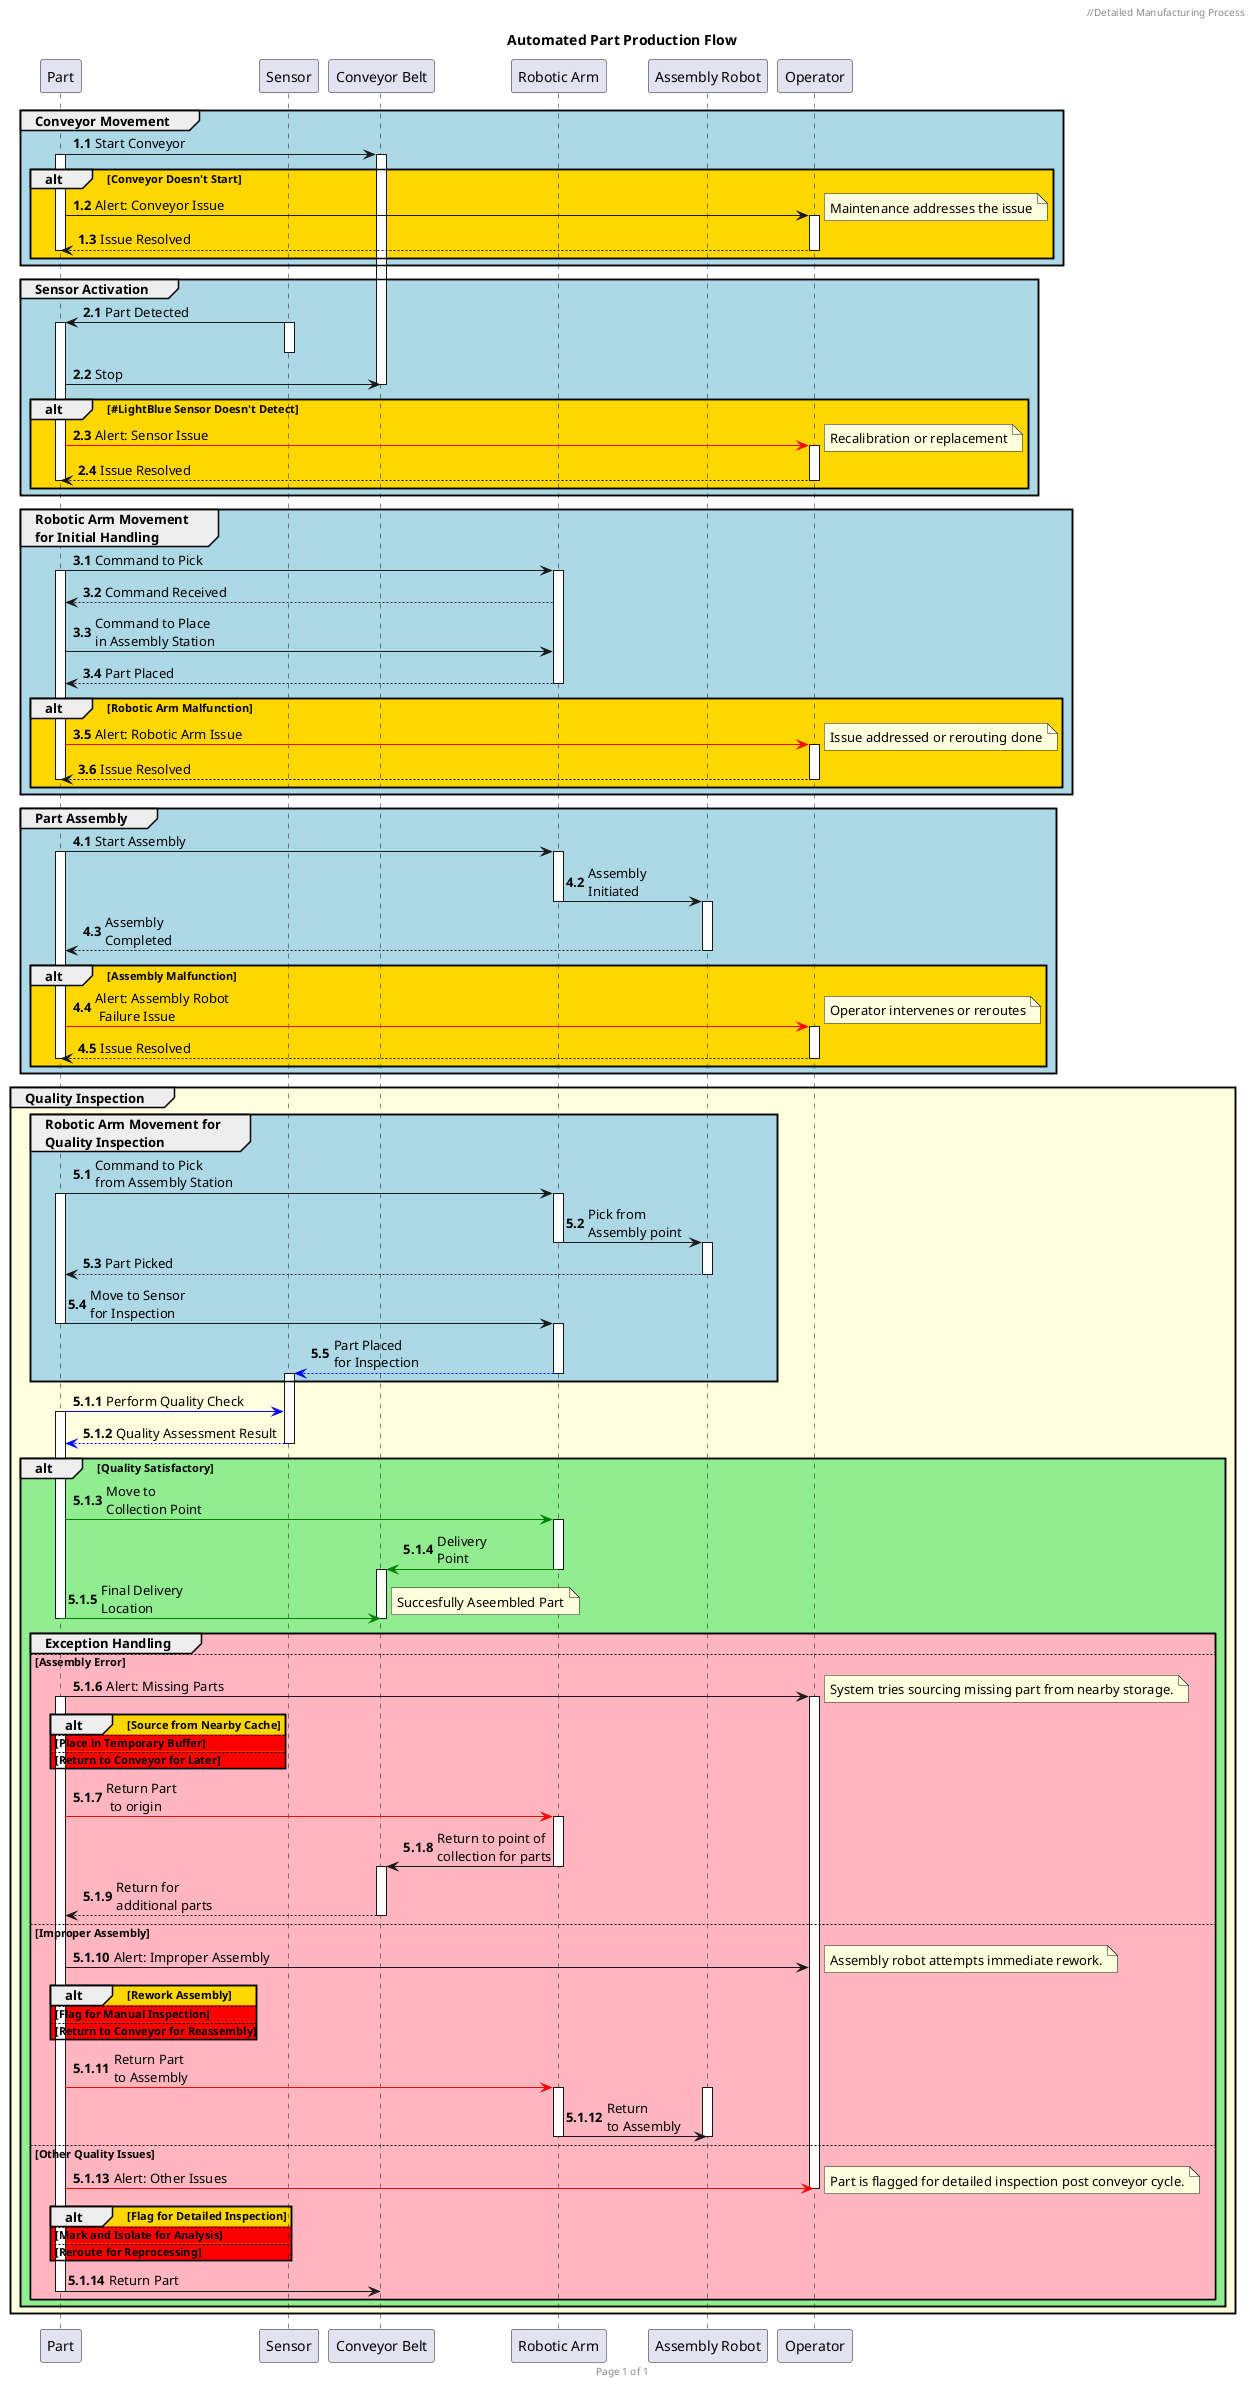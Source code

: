 @startuml ManufacturingProcess

header //Detailed Manufacturing Process
footer Page %page% of %lastpage%
title "Automated Part Production Flow"

participant "Part" as part
participant "Sensor" as sensor
participant "Conveyor Belt" as conveyor_belt
participant "Robotic Arm" as robotic_arm
participant "Assembly Robot" as assembly_robotic_arm
participant "Operator" as operator

group #LightBlue Conveyor Movement
autonumber 1.1
    part -> conveyor_belt ++: Start Conveyor
    part ++
    alt #Gold Conveyor Doesn't Start
        part -> operator: Alert: Conveyor Issue
        note right: Maintenance addresses the issue
        operator ++
        operator --> part: Issue Resolved
        operator --
    part --
    end  
end

group #LightBlue Sensor Activation
autonumber 2.1
    sensor -> part ++: Part Detected
    sensor ++
    sensor --
    part -> conveyor_belt: Stop
    
    conveyor_belt --
    alt #Gold #LightBlue Sensor Doesn't Detect
        part -[#red]> operator: Alert: Sensor Issue
        note right: Recalibration or replacement
        operator ++
        operator --> part: Issue Resolved
        operator --
        part -- 
        sensor --
    end    
end

group #LightBlue Robotic Arm Movement\nfor Initial Handling
autonumber 3.1
    
    part -> robotic_arm ++: Command to Pick
    part ++
    robotic_arm --> part: Command Received
    part -> robotic_arm: Command to Place\nin Assembly Station
    robotic_arm --> part: Part Placed
    robotic_arm --
    alt #Gold Robotic Arm Malfunction
        part -[#red]> operator: Alert: Robotic Arm Issue
        note right: Issue addressed or rerouting done
        operator ++
        operator --> part: Issue Resolved
        operator --
        part --
    end   
end

group #LightBlue Part Assembly
autonumber 4.1
    part -> robotic_arm ++: Start Assembly
    part ++
    robotic_arm -> assembly_robotic_arm: Assembly\nInitiated 
    robotic_arm --
    assembly_robotic_arm ++
    assembly_robotic_arm --> part: Assembly\nCompleted
    assembly_robotic_arm --
    robotic_arm --
        alt #Gold Assembly Malfunction
            part -[#red]> operator: Alert: Assembly Robot\n Failure Issue
            note right: Operator intervenes or reroutes
            operator ++
            operator --> part: Issue Resolved
            operator --
            robotic_arm --
            part --
        end
end


group #LightYellow  Quality Inspection

group  #LightBlue Robotic Arm Movement for\nQuality Inspection
autonumber 5.1
    
    part -> robotic_arm ++: Command to Pick\nfrom Assembly Station
    part ++
    robotic_arm -> assembly_robotic_arm: Pick from\nAssembly point
    robotic_arm --
        assembly_robotic_arm ++
            assembly_robotic_arm --> part: Part Picked
        assembly_robotic_arm --
            part -> robotic_arm: Move to Sensor\nfor Inspection
            part --
        robotic_arm ++
        
    robotic_arm --[#blue]> sensor: Part Placed\nfor Inspection
        robotic_arm --
        sensor ++
end
autonumber 5.1.1
    part -[#blue]> sensor: Perform Quality Check
    part ++
    sensor --[#blue]> part: Quality Assessment Result
    sensor --
    alt #LightGreen Quality Satisfactory
        part -[#green]> robotic_arm: Move to\nCollection Point
        robotic_arm ++
        robotic_arm-[#green]> conveyor_belt: Delivery\nPoint
        robotic_arm --
        conveyor_belt ++
        part -[#green]> conveyor_belt: Final Delivery\nLocation
        note right : Succesfully Aseembled Part
        conveyor_belt --
        part  --
        group #LightPink Exception Handling 
            else Assembly Error
                part -> operator: Alert: Missing Parts
                part ++
                operator ++  
                alt #Gold Source from Nearby Cache
                    note right: System tries sourcing missing part from nearby storage.
                else #red Place in Temporary Buffer
                    note right: Part is buffered, allowing system to handle other parts.
                else #red Return to Conveyor for Later
                    note right: Missing part can't be sourced quickly. Return to conveyor for reprocessing.
                end
                part -[#red]> robotic_arm: Return Part\n to origin
                robotic_arm ++
                robotic_arm -> conveyor_belt: Return to point of\ncollection for parts
                robotic_arm --
                conveyor_belt ++
                conveyor_belt --> part: Return for\nadditional parts
                conveyor_belt -- 

            else Improper Assembly
                part -> operator: Alert: Improper Assembly
                alt #Gold Rework Assembly
                    note right: Assembly robot attempts immediate rework.
                else #red Flag for Manual Inspection
                    note right: Part is flagged for manual inspection or repair.
                else #red Return to Conveyor for Reassembly
                end
                part -[#red]> robotic_arm: Return Part\nto Assembly
                assembly_robotic_arm ++
                robotic_arm ++
                robotic_arm -> assembly_robotic_arm: Return\nto Assembly
                assembly_robotic_arm --
                robotic_arm --

            else Other Quality Issues
                part -[#red]> operator: Alert: Other Issues
                operator --
                alt #Gold Flag for Detailed Inspection
                    note right: Part is flagged for detailed inspection post conveyor cycle.
                else #red Mark and Isolate for Analysis
                    note right: Part is marked and set aside for future analysis.
                else #red Reroute for Reprocessing
                    note right: Part is rerouted back to conveyor start for reprocessing.
                end
                part -> conveyor_belt: Return Part
                part --
        end
                
    end

end


@enduml
